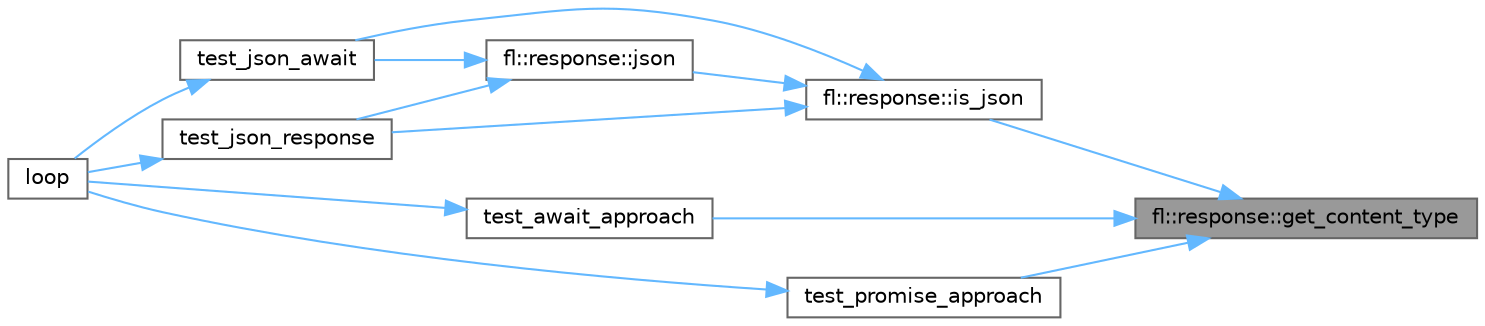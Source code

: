 digraph "fl::response::get_content_type"
{
 // INTERACTIVE_SVG=YES
 // LATEX_PDF_SIZE
  bgcolor="transparent";
  edge [fontname=Helvetica,fontsize=10,labelfontname=Helvetica,labelfontsize=10];
  node [fontname=Helvetica,fontsize=10,shape=box,height=0.2,width=0.4];
  rankdir="RL";
  Node1 [id="Node000001",label="fl::response::get_content_type",height=0.2,width=0.4,color="gray40", fillcolor="grey60", style="filled", fontcolor="black",tooltip="Get content type convenience method."];
  Node1 -> Node2 [id="edge1_Node000001_Node000002",dir="back",color="steelblue1",style="solid",tooltip=" "];
  Node2 [id="Node000002",label="fl::response::is_json",height=0.2,width=0.4,color="grey40", fillcolor="white", style="filled",URL="$d5/d4b/classfl_1_1response_af79b281c20f6d54c717321b329787401.html#af79b281c20f6d54c717321b329787401",tooltip="Check if response appears to contain JSON content."];
  Node2 -> Node3 [id="edge2_Node000002_Node000003",dir="back",color="steelblue1",style="solid",tooltip=" "];
  Node3 [id="Node000003",label="fl::response::json",height=0.2,width=0.4,color="grey40", fillcolor="white", style="filled",URL="$d5/d4b/classfl_1_1response_a1b8301f50ee0dc36b49ab157423d3a22.html#a1b8301f50ee0dc36b49ab157423d3a22",tooltip="Response body parsed as JSON (JavaScript-like API)"];
  Node3 -> Node4 [id="edge3_Node000003_Node000004",dir="back",color="steelblue1",style="solid",tooltip=" "];
  Node4 [id="Node000004",label="test_json_await",height=0.2,width=0.4,color="grey40", fillcolor="white", style="filled",URL="$d5/dec/_net_test_real_8h_a648cd3d90f8e240cbbfe5cb934057124.html#a648cd3d90f8e240cbbfe5cb934057124",tooltip="APPROACH 4: JSON Response with await pattern   Same JSON handling but using await_top_level for synch..."];
  Node4 -> Node5 [id="edge4_Node000004_Node000005",dir="back",color="steelblue1",style="solid",tooltip=" "];
  Node5 [id="Node000005",label="loop",height=0.2,width=0.4,color="grey40", fillcolor="white", style="filled",URL="$d5/dec/_net_test_real_8h_afe461d27b9c48d5921c00d521181f12f.html#afe461d27b9c48d5921c00d521181f12f",tooltip=" "];
  Node3 -> Node6 [id="edge5_Node000003_Node000006",dir="back",color="steelblue1",style="solid",tooltip=" "];
  Node6 [id="Node000006",label="test_json_response",height=0.2,width=0.4,color="grey40", fillcolor="white", style="filled",URL="$d5/dec/_net_test_real_8h_ac300da999139e52ab96307f86d7fa84d.html#ac300da999139e52ab96307f86d7fa84d",tooltip="APPROACH 3: JSON Response Handling with FastLED's ideal JSON API This demonstrates fetch responses wi..."];
  Node6 -> Node5 [id="edge6_Node000006_Node000005",dir="back",color="steelblue1",style="solid",tooltip=" "];
  Node2 -> Node4 [id="edge7_Node000002_Node000004",dir="back",color="steelblue1",style="solid",tooltip=" "];
  Node2 -> Node6 [id="edge8_Node000002_Node000006",dir="back",color="steelblue1",style="solid",tooltip=" "];
  Node1 -> Node7 [id="edge9_Node000001_Node000007",dir="back",color="steelblue1",style="solid",tooltip=" "];
  Node7 [id="Node000007",label="test_await_approach",height=0.2,width=0.4,color="grey40", fillcolor="white", style="filled",URL="$d5/dec/_net_test_real_8h_a75e6549812ad7bff897e0c92a225878a.html#a75e6549812ad7bff897e0c92a225878a",tooltip=" "];
  Node7 -> Node5 [id="edge10_Node000007_Node000005",dir="back",color="steelblue1",style="solid",tooltip=" "];
  Node1 -> Node8 [id="edge11_Node000001_Node000008",dir="back",color="steelblue1",style="solid",tooltip=" "];
  Node8 [id="Node000008",label="test_promise_approach",height=0.2,width=0.4,color="grey40", fillcolor="white", style="filled",URL="$d5/dec/_net_test_real_8h_a63e6ab1f58438832fe951d98467c6db1.html#a63e6ab1f58438832fe951d98467c6db1",tooltip=" "];
  Node8 -> Node5 [id="edge12_Node000008_Node000005",dir="back",color="steelblue1",style="solid",tooltip=" "];
}
